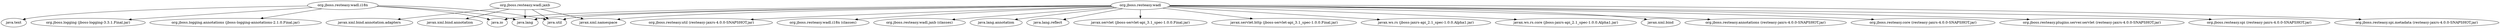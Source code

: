 digraph "classes" {
    // Path: /home/rsearls/j1/Resteasy/resteasy-wadl/target/classes
   "org.jboss.resteasy.wadl"                          -> "java.io";
   "org.jboss.resteasy.wadl"                          -> "java.lang";
   "org.jboss.resteasy.wadl"                          -> "java.lang.annotation";
   "org.jboss.resteasy.wadl"                          -> "java.lang.reflect";
   "org.jboss.resteasy.wadl"                          -> "java.util";
   "org.jboss.resteasy.wadl"                          -> "javax.servlet (jboss-servlet-api_3.1_spec-1.0.0.Final.jar)";
   "org.jboss.resteasy.wadl"                          -> "javax.servlet.http (jboss-servlet-api_3.1_spec-1.0.0.Final.jar)";
   "org.jboss.resteasy.wadl"                          -> "javax.ws.rs (jboss-jaxrs-api_2.1_spec-1.0.0.Alpha1.jar)";
   "org.jboss.resteasy.wadl"                          -> "javax.ws.rs.core (jboss-jaxrs-api_2.1_spec-1.0.0.Alpha1.jar)";
   "org.jboss.resteasy.wadl"                          -> "javax.xml.bind";
   "org.jboss.resteasy.wadl"                          -> "javax.xml.namespace";
   "org.jboss.resteasy.wadl"                          -> "org.jboss.resteasy.annotations (resteasy-jaxrs-4.0.0-SNAPSHOT.jar)";
   "org.jboss.resteasy.wadl"                          -> "org.jboss.resteasy.core (resteasy-jaxrs-4.0.0-SNAPSHOT.jar)";
   "org.jboss.resteasy.wadl"                          -> "org.jboss.resteasy.plugins.server.servlet (resteasy-jaxrs-4.0.0-SNAPSHOT.jar)";
   "org.jboss.resteasy.wadl"                          -> "org.jboss.resteasy.spi (resteasy-jaxrs-4.0.0-SNAPSHOT.jar)";
   "org.jboss.resteasy.wadl"                          -> "org.jboss.resteasy.spi.metadata (resteasy-jaxrs-4.0.0-SNAPSHOT.jar)";
   "org.jboss.resteasy.wadl"                          -> "org.jboss.resteasy.util (resteasy-jaxrs-4.0.0-SNAPSHOT.jar)";
   "org.jboss.resteasy.wadl"                          -> "org.jboss.resteasy.wadl.i18n (classes)";
   "org.jboss.resteasy.wadl"                          -> "org.jboss.resteasy.wadl.jaxb (classes)";
   "org.jboss.resteasy.wadl.i18n"                     -> "java.io";
   "org.jboss.resteasy.wadl.i18n"                     -> "java.lang";
   "org.jboss.resteasy.wadl.i18n"                     -> "java.text";
   "org.jboss.resteasy.wadl.i18n"                     -> "java.util";
   "org.jboss.resteasy.wadl.i18n"                     -> "org.jboss.logging (jboss-logging-3.3.1.Final.jar)";
   "org.jboss.resteasy.wadl.i18n"                     -> "org.jboss.logging.annotations (jboss-logging-annotations-2.1.0.Final.jar)";
   "org.jboss.resteasy.wadl.jaxb"                     -> "java.lang";
   "org.jboss.resteasy.wadl.jaxb"                     -> "java.util";
   "org.jboss.resteasy.wadl.jaxb"                     -> "javax.xml.bind.annotation";
   "org.jboss.resteasy.wadl.jaxb"                     -> "javax.xml.bind.annotation.adapters";
   "org.jboss.resteasy.wadl.jaxb"                     -> "javax.xml.namespace";
}
